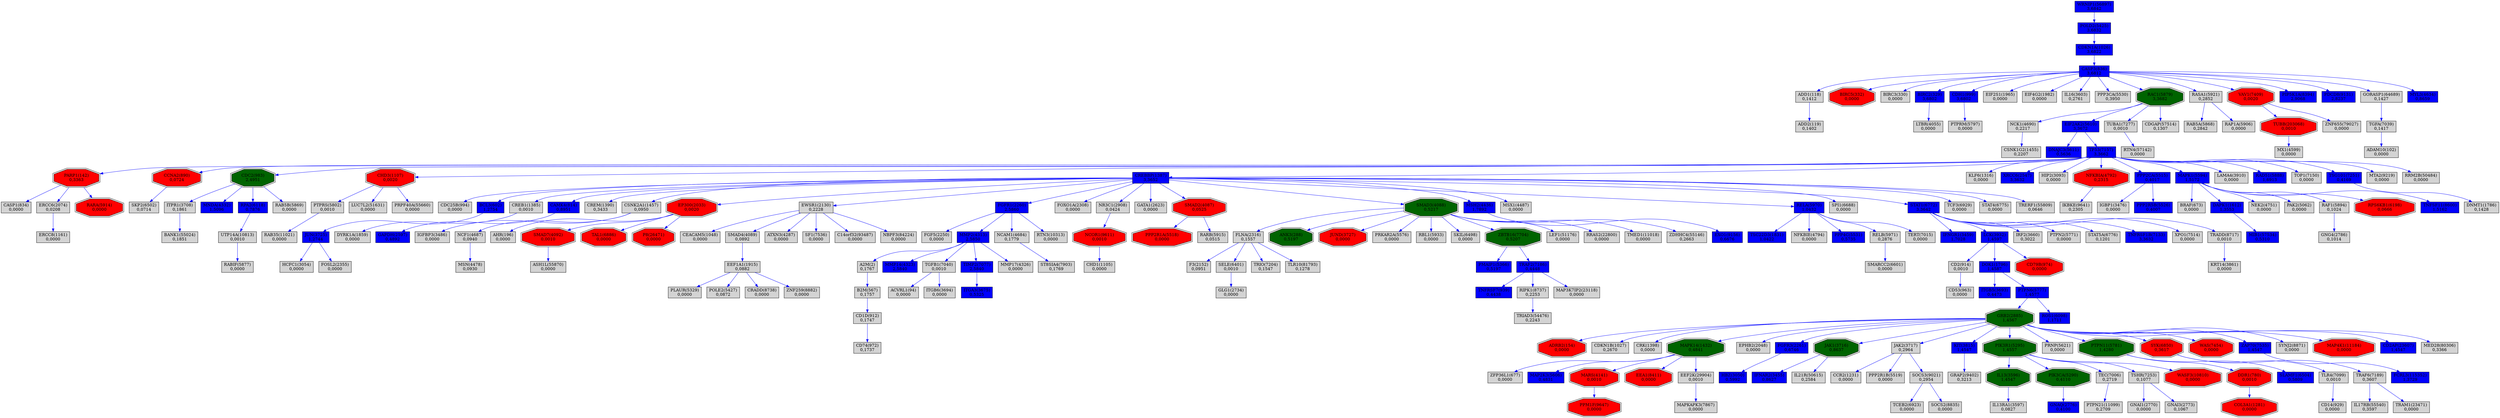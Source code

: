 digraph tmp_ans0 {
N_0 [shape = box, style = filled, fillcolor = lightgray, label = "ADD1(118)\n0,1412"];
N_1 [shape = box, style = filled, fillcolor = lightgray, label = "ADD2(119)\n0,1402"];
N_2 [shape = doubleoctagon, style = filled, fillcolor = red, label = "PARP1(142)\n0,3363"];
N_3 [shape = doubleoctagon, style = filled, fillcolor = red, label = "ADRB2(154)\n0,0000"];
N_4 [shape = box, style = filled, fillcolor = lightgray, label = "AHR(196)\n0,0000"];
N_5 [shape = box, style = filled, fillcolor = lightgray, label = "A2M(2)\n0,1767"];
N_6 [shape = box, style = filled, fillcolor = lightgray, label = "ACVRL1(94)\n0,0000"];
N_7 [shape = doubleoctagon, style = filled, fillcolor = red, label = "BIRC5(332)\n0,0000"];
N_8 [shape = box, style = filled, fillcolor = lightgray, label = "ADAM10(102)\n0,0000"];
N_9 [shape = box, style = filled, fillcolor = lightgray, label = "B2M(567)\n0,1757"];
N_10 [shape = box, style = filled, fillcolor = lightgray, label = "BRAF(673)\n0,0000"];
N_11 [shape = doubleoctagon, style = filled, fillcolor = red, label = "DDR1(780)\n0,0010"];
N_12 [shape = box, style = filled, fillcolor = lightgray, label = "CASP1(834)\n0,0000"];
N_13 [shape = box, style = filled, fillcolor = blue, label = "CASP3(836)\n3,6812"];
N_14 [shape = box, style = filled, fillcolor = lightgray, label = "BIRC3(330)\n0,0000"];
N_15 [shape = box, style = filled, fillcolor = blue, label = "BIRC2(329)\n3,6802"];
N_16 [shape = box, style = filled, fillcolor = lightgray, label = "CD2(914)\n0,0010"];
N_17 [shape = box, style = filled, fillcolor = blue, label = "TNFRSF7(939)\n0,4438"];
N_18 [shape = box, style = filled, fillcolor = lightgray, label = "CD74(972)\n0,1737"];
N_19 [shape = box, style = filled, fillcolor = lightgray, label = "CD1D(912)\n0,1747"];
N_20 [shape = doubleoctagon, style = filled, fillcolor = red, label = "CCNA2(890)\n0,0724"];
N_21 [shape = doubleoctagon, style = filled, fillcolor = darkgreen, label = "CDC2(983)\n2,4951"];
N_22 [shape = box, style = filled, fillcolor = blue, label = "CDH1(999)\n3,6802"];
N_23 [shape = box, style = filled, fillcolor = blue, label = "CDKN1A(1026)\n3,6822"];
N_24 [shape = doubleoctagon, style = filled, fillcolor = red, label = "CHD3(1107)\n0,0020"];
N_25 [shape = box, style = filled, fillcolor = lightgray, label = "CDC25B(994)\n0,0000"];
N_26 [shape = box, style = filled, fillcolor = lightgray, label = "CDKN1B(1027)\n0,2670"];
N_27 [shape = box, style = filled, fillcolor = lightgray, label = "CCR2(1231)\n0,0000"];
N_28 [shape = box, style = filled, fillcolor = blue, label = "BCL3(602)\n1,2754"];
N_29 [shape = box, style = filled, fillcolor = lightgray, label = "CREB1(1385)\n0,0010"];
N_30 [shape = box, style = filled, fillcolor = blue, label = "CREBBP(1387)\n3,3652"];
N_31 [shape = box, style = filled, fillcolor = blue, label = "CAMK4(814)\n0,8951"];
N_32 [shape = box, style = filled, fillcolor = lightgray, label = "CREM(1390)\n0,3433"];
N_33 [shape = box, style = filled, fillcolor = lightgray, label = "CRK(1398)\n0,0000"];
N_34 [shape = box, style = filled, fillcolor = lightgray, label = "ZFP36L1(677)\n0,0000"];
N_35 [shape = box, style = filled, fillcolor = lightgray, label = "CSNK2A1(1457)\n0,0950"];
N_36 [shape = doubleoctagon, style = filled, fillcolor = darkgreen, label = "MAPK14(1432)\n0,4841"];
N_37 [shape = box, style = filled, fillcolor = lightgray, label = "CD14(929)\n0,0000"];
N_38 [shape = box, style = filled, fillcolor = blue, label = "DAPK1(1612)\n1,3553"];
N_39 [shape = box, style = filled, fillcolor = lightgray, label = "ERCC8(1161)\n0,0000"];
N_40 [shape = box, style = filled, fillcolor = lightgray, label = "DNMT1(1786)\n0,1428"];
N_41 [shape = box, style = filled, fillcolor = blue, label = "TSC22D3(1831)\n1,0422"];
N_42 [shape = box, style = filled, fillcolor = lightgray, label = "EEF1A1(1915)\n0,0882"];
N_43 [shape = box, style = filled, fillcolor = lightgray, label = "KLF6(1316)\n0,0000"];
N_44 [shape = box, style = filled, fillcolor = lightgray, label = "EIF2S1(1965)\n0,0000"];
N_45 [shape = box, style = filled, fillcolor = lightgray, label = "EIF4G2(1982)\n0,0000"];
N_46 [shape = doubleoctagon, style = filled, fillcolor = red, label = "EP300(2033)\n0,0020"];
N_47 [shape = box, style = filled, fillcolor = lightgray, label = "EPHB2(2048)\n0,0000"];
N_48 [shape = box, style = filled, fillcolor = lightgray, label = "CEACAM5(1048)\n0,0000"];
N_49 [shape = box, style = filled, fillcolor = lightgray, label = "EWSR1(2130)\n0,2228"];
N_50 [shape = box, style = filled, fillcolor = lightgray, label = "F3(2152)\n0,0951"];
N_51 [shape = box, style = filled, fillcolor = blue, label = "DOK1(1796)\n1,4587"];
N_52 [shape = doubleoctagon, style = filled, fillcolor = red, label = "COL3A1(1281)\n0,0000"];
N_53 [shape = box, style = filled, fillcolor = blue, label = "FGFR1(2260)\n2,5860"];
N_54 [shape = box, style = filled, fillcolor = lightgray, label = "FGF5(2250)\n0,0000"];
N_55 [shape = box, style = filled, fillcolor = blue, label = "FGFR3(2261)\n0,6746"];
N_56 [shape = box, style = filled, fillcolor = lightgray, label = "DYRK1A(1859)\n0,0000"];
N_57 [shape = box, style = filled, fillcolor = lightgray, label = "FLNA(2316)\n0,1557"];
N_58 [shape = doubleoctagon, style = filled, fillcolor = red, label = "CD79B(974)\n0,0000"];
N_59 [shape = box, style = filled, fillcolor = lightgray, label = "FOXO1A(2308)\n0,0000"];
N_60 [shape = box, style = filled, fillcolor = blue, label = "GAPDH(2597)\n0,4892"];
N_61 [shape = box, style = filled, fillcolor = blue, label = "XRCC6(2547)\n3,3632"];
N_62 [shape = box, style = filled, fillcolor = lightgray, label = "CD53(963)\n0,0000"];
N_63 [shape = box, style = filled, fillcolor = lightgray, label = "GNAI1(2770)\n0,0000"];
N_64 [shape = box, style = filled, fillcolor = lightgray, label = "GNAI3(2773)\n0,1067"];
N_65 [shape = box, style = filled, fillcolor = blue, label = "GNAQ(2776)\n0,4100"];
N_66 [shape = doubleoctagon, style = filled, fillcolor = darkgreen, label = "GRB2(2885)\n1,4567"];
N_67 [shape = box, style = filled, fillcolor = lightgray, label = "NR3C1(2908)\n0,0424"];
N_68 [shape = box, style = filled, fillcolor = lightgray, label = "ERCC6(2074)\n0,0208"];
N_69 [shape = box, style = filled, fillcolor = blue, label = "HBZ(3050)\n0,5992"];
N_70 [shape = box, style = filled, fillcolor = lightgray, label = "HCFC1(3054)\n0,0000"];
N_71 [shape = box, style = filled, fillcolor = lightgray, label = "CHD1(1105)\n0,0000"];
N_72 [shape = box, style = filled, fillcolor = blue, label = "IFNAR2(3455)\n0,8627"];
N_73 [shape = box, style = filled, fillcolor = blue, label = "IFNGR1(3459)\n1,7028"];
N_74 [shape = doubleoctagon, style = filled, fillcolor = darkgreen, label = "IL13(3596)\n1,4547"];
N_75 [shape = box, style = filled, fillcolor = lightgray, label = "IL16(3603)\n0,2761"];
N_76 [shape = box, style = filled, fillcolor = blue, label = "ITGA3(3675)\n0,5325"];
N_77 [shape = box, style = filled, fillcolor = blue, label = "ITGB5(3693)\n0,4473"];
N_78 [shape = box, style = filled, fillcolor = lightgray, label = "ITPR1(3708)\n0,1861"];
N_79 [shape = doubleoctagon, style = filled, fillcolor = darkgreen, label = "JAK1(3716)\n0,8637"];
N_80 [shape = box, style = filled, fillcolor = lightgray, label = "JAK2(3717)\n0,2964"];
N_81 [shape = box, style = filled, fillcolor = blue, label = "JUN(3725)\n1,2744"];
N_82 [shape = box, style = filled, fillcolor = lightgray, label = "FOSL2(2355)\n0,0000"];
N_83 [shape = doubleoctagon, style = filled, fillcolor = darkgreen, label = "ANK3(288)\n0,5197"];
N_84 [shape = box, style = filled, fillcolor = blue, label = "KIT(3815)\n1,4547"];
N_85 [shape = box, style = filled, fillcolor = lightgray, label = "IGFBP3(3486)\n0,0000"];
N_86 [shape = box, style = filled, fillcolor = blue, label = "LCK(3932)\n1,4597"];
N_87 [shape = box, style = filled, fillcolor = lightgray, label = "GATA1(2623)\n0,0000"];
N_88 [shape = box, style = filled, fillcolor = lightgray, label = "LTBR(4055)\n0,0000"];
N_89 [shape = doubleoctagon, style = filled, fillcolor = red, label = "SMAD2(4087)\n0,0525"];
N_90 [shape = doubleoctagon, style = filled, fillcolor = red, label = "JUND(3727)\n0,0000"];
N_91 [shape = doubleoctagon, style = filled, fillcolor = darkgreen, label = "SMAD3(4088)\n0,5217"];
N_92 [shape = box, style = filled, fillcolor = lightgray, label = "SMAD4(4089)\n0,0892"];
N_93 [shape = doubleoctagon, style = filled, fillcolor = red, label = "SMAD7(4092)\n0,0010"];
N_94 [shape = box, style = filled, fillcolor = lightgray, label = "IGBP1(3476)\n0,0000"];
N_95 [shape = box, style = filled, fillcolor = blue, label = "MMP2(4313)\n2,5850"];
N_96 [shape = box, style = filled, fillcolor = blue, label = "MSH2(4436)\n1,7892"];
N_97 [shape = box, style = filled, fillcolor = lightgray, label = "MSN(4478)\n0,0930"];
N_98 [shape = box, style = filled, fillcolor = lightgray, label = "MSX1(4487)\n0,0000"];
N_99 [shape = box, style = filled, fillcolor = lightgray, label = "MX1(4599)\n0,0000"];
N_100 [shape = box, style = filled, fillcolor = lightgray, label = "NCAM1(4684)\n0,1779"];
N_101 [shape = box, style = filled, fillcolor = lightgray, label = "NCF1(4687)\n0,0940"];
N_102 [shape = box, style = filled, fillcolor = lightgray, label = "CSNK1G2(1455)\n0,2207"];
N_103 [shape = box, style = filled, fillcolor = lightgray, label = "HIP2(3093)\n0,0000"];
N_104 [shape = box, style = filled, fillcolor = lightgray, label = "NCK1(4690)\n0,2217"];
N_105 [shape = box, style = filled, fillcolor = lightgray, label = "NEK2(4751)\n0,0000"];
N_106 [shape = box, style = filled, fillcolor = lightgray, label = "IRF2(3660)\n0,3022"];
N_107 [shape = box, style = filled, fillcolor = lightgray, label = "GLG1(2734)\n0,0000"];
N_108 [shape = doubleoctagon, style = filled, fillcolor = red, label = "NFKBIA(4792)\n0,2315"];
N_109 [shape = box, style = filled, fillcolor = lightgray, label = "PAK2(5062)\n0,0000"];
N_110 [shape = doubleoctagon, style = filled, fillcolor = darkgreen, label = "PIK3R1(5295)\n1,4557"];
N_111 [shape = doubleoctagon, style = filled, fillcolor = darkgreen, label = "PIK3CA(5290)\n0,4110"];
N_112 [shape = box, style = filled, fillcolor = lightgray, label = "KRT14(3861)\n0,0000"];
N_113 [shape = box, style = filled, fillcolor = blue, label = "PMAIP1(5366)\n0,5197"];
N_114 [shape = box, style = filled, fillcolor = blue, label = "PPP2CA(5515)\n0,4017"];
N_115 [shape = box, style = filled, fillcolor = lightgray, label = "PPP2R1B(5519)\n0,0000"];
N_116 [shape = doubleoctagon, style = filled, fillcolor = red, label = "PPP2R1A(5518)\n0,0000"];
N_117 [shape = box, style = filled, fillcolor = lightgray, label = "PPP3CA(5530)\n0,3950"];
N_118 [shape = box, style = filled, fillcolor = lightgray, label = "NFKBIE(4794)\n0,0000"];
N_119 [shape = box, style = filled, fillcolor = lightgray, label = "PRKAR2A(5576)\n0,0000"];
N_120 [shape = box, style = filled, fillcolor = blue, label = "MAPK1(5594)\n1,5172"];
N_121 [shape = box, style = filled, fillcolor = blue, label = "EIF2AK2(5610)\n3,3672"];
N_122 [shape = box, style = filled, fillcolor = blue, label = "DNAJC3(5611)\n0,5636"];
N_123 [shape = box, style = filled, fillcolor = lightgray, label = "PRNP(5621)\n0,0000"];
N_124 [shape = box, style = filled, fillcolor = lightgray, label = "ATXN3(4287)\n0,0000"];
N_125 [shape = box, style = filled, fillcolor = lightgray, label = "LAMA4(3910)\n0,0000"];
N_126 [shape = box, style = filled, fillcolor = blue, label = "PTPN6(5777)\n1,4577"];
N_127 [shape = box, style = filled, fillcolor = lightgray, label = "PTPRM(5797)\n0,0000"];
N_128 [shape = doubleoctagon, style = filled, fillcolor = darkgreen, label = "PTPN11(5781)\n1,4280"];
N_129 [shape = box, style = filled, fillcolor = lightgray, label = "RAB5A(5868)\n0,2842"];
N_130 [shape = doubleoctagon, style = filled, fillcolor = darkgreen, label = "RAC1(5879)\n3,3682"];
N_131 [shape = box, style = filled, fillcolor = blue, label = "RAD51(5888)\n1,6913"];
N_132 [shape = box, style = filled, fillcolor = lightgray, label = "RAF1(5894)\n0,1024"];
N_133 [shape = box, style = filled, fillcolor = lightgray, label = "GNG4(2786)\n0,1014"];
N_134 [shape = box, style = filled, fillcolor = lightgray, label = "RAP1A(5906)\n0,0000"];
N_135 [shape = box, style = filled, fillcolor = lightgray, label = "RASA1(5921)\n0,2852"];
N_136 [shape = box, style = filled, fillcolor = blue, label = "MNDA(4332)\n1,5096"];
N_137 [shape = doubleoctagon, style = filled, fillcolor = red, label = "RARA(5914)\n0,0000"];
N_138 [shape = box, style = filled, fillcolor = lightgray, label = "RBL1(5933)\n0,0000"];
N_139 [shape = box, style = filled, fillcolor = blue, label = "PPP4C(5531)\n0,5735"];
N_140 [shape = box, style = filled, fillcolor = blue, label = "RELA(5970)\n1,0432"];
N_141 [shape = box, style = filled, fillcolor = lightgray, label = "RELB(5971)\n0,2876"];
N_142 [shape = box, style = filled, fillcolor = blue, label = "RPA2(6118)\n0,7876"];
N_143 [shape = box, style = filled, fillcolor = lightgray, label = "RARB(5915)\n0,0515"];
N_144 [shape = box, style = filled, fillcolor = blue, label = "MAP2K3(5606)\n0,4831"];
N_145 [shape = box, style = filled, fillcolor = blue, label = "MMP14(4323)\n2,5840"];
N_146 [shape = box, style = filled, fillcolor = lightgray, label = "SELE(6401)\n0,0010"];
N_147 [shape = box, style = filled, fillcolor = lightgray, label = "PTPN2(5771)\n0,0000"];
N_148 [shape = box, style = filled, fillcolor = lightgray, label = "SKIL(6498)\n0,0000"];
N_149 [shape = box, style = filled, fillcolor = blue, label = "SLAMF1(6504)\n0,5809"];
N_150 [shape = box, style = filled, fillcolor = lightgray, label = "SPI1(6688)\n0,0000"];
N_151 [shape = box, style = filled, fillcolor = blue, label = "STAT1(6772)\n3,3642"];
N_152 [shape = box, style = filled, fillcolor = lightgray, label = "STAT5A(6776)\n0,1201"];
N_153 [shape = doubleoctagon, style = filled, fillcolor = red, label = "RPS6KB1(6198)\n0,0666"];
N_154 [shape = box, style = filled, fillcolor = lightgray, label = "PLAUR(5329)\n0,0000"];
N_155 [shape = doubleoctagon, style = filled, fillcolor = red, label = "SYK(6850)\n0,3617"];
N_156 [shape = box, style = filled, fillcolor = lightgray, label = "TCEB2(6923)\n0,0000"];
N_157 [shape = box, style = filled, fillcolor = lightgray, label = "TCF3(6929)\n0,0000"];
N_158 [shape = doubleoctagon, style = filled, fillcolor = red, label = "TAL1(6886)\n0,0000"];
N_159 [shape = box, style = filled, fillcolor = lightgray, label = "SKP2(6502)\n0,0714"];
N_160 [shape = box, style = filled, fillcolor = lightgray, label = "TEC(7006)\n0,2719"];
N_161 [shape = box, style = filled, fillcolor = lightgray, label = "TERT(7015)\n0,0000"];
N_162 [shape = box, style = filled, fillcolor = lightgray, label = "RAB5B(5869)\n0,0000"];
N_163 [shape = box, style = filled, fillcolor = lightgray, label = "TGFA(7039)\n0,1417"];
N_164 [shape = box, style = filled, fillcolor = lightgray, label = "ITGB6(3694)\n0,0000"];
N_165 [shape = box, style = filled, fillcolor = lightgray, label = "TGFB1(7040)\n0,0010"];
N_166 [shape = box, style = filled, fillcolor = lightgray, label = "POLE2(5427)\n0,0872"];
N_167 [shape = box, style = filled, fillcolor = lightgray, label = "TLR4(7099)\n0,0010"];
N_168 [shape = box, style = filled, fillcolor = lightgray, label = "TOP1(7150)\n0,0000"];
N_169 [shape = box, style = filled, fillcolor = blue, label = "TP53(7157)\n3,3662"];
N_170 [shape = box, style = filled, fillcolor = blue, label = "TNFRSF1B(7133)\n3,3632"];
N_171 [shape = box, style = filled, fillcolor = blue, label = "TRAF2(7186)\n0,4448"];
N_172 [shape = box, style = filled, fillcolor = lightgray, label = "TRAF6(7189)\n0,3607"];
N_173 [shape = box, style = filled, fillcolor = lightgray, label = "TSHR(7253)\n0,1077"];
N_174 [shape = box, style = filled, fillcolor = blue, label = "TSG101(7251)\n0,4169"];
N_175 [shape = box, style = filled, fillcolor = lightgray, label = "TUBA1(7277)\n0,0010"];
N_176 [shape = doubleoctagon, style = filled, fillcolor = red, label = "WAS(7454)\n0,0000"];
N_177 [shape = box, style = filled, fillcolor = blue, label = "POLD2(5425)\n3,6832"];
N_178 [shape = box, style = filled, fillcolor = lightgray, label = "XPO1(7514)\n0,0000"];
N_179 [shape = doubleoctagon, style = filled, fillcolor = red, label = "VAV1(7409)\n0,0020"];
N_180 [shape = box, style = filled, fillcolor = blue, label = "ZAP70(7535)\n1,4547"];
N_181 [shape = doubleoctagon, style = filled, fillcolor = darkgreen, label = "ZBTB16(7704)\n0,5207"];
N_182 [shape = box, style = filled, fillcolor = lightgray, label = "ST8SIA4(7903)\n0,1769"];
N_183 [shape = doubleoctagon, style = filled, fillcolor = red, label = "MARS(4141)\n0,0010"];
N_184 [shape = box, style = filled, fillcolor = lightgray, label = "SF1(7536)\n0,0000"];
N_185 [shape = doubleoctagon, style = filled, fillcolor = red, label = "EEA1(8411)\n0,0000"];
N_186 [shape = box, style = filled, fillcolor = lightgray, label = "PTPRS(5802)\n0,0010"];
N_187 [shape = box, style = filled, fillcolor = blue, label = "TNFSF11(8600)\n1,5162"];
N_188 [shape = box, style = filled, fillcolor = blue, label = "PIP5K1A(8394)\n2,9068"];
N_189 [shape = box, style = filled, fillcolor = lightgray, label = "TRADD(8717)\n0,0010"];
N_190 [shape = box, style = filled, fillcolor = lightgray, label = "RIPK1(8737)\n0,2253"];
N_191 [shape = box, style = filled, fillcolor = lightgray, label = "SYNJ2(8871)\n0,0000"];
N_192 [shape = box, style = filled, fillcolor = lightgray, label = "SOCS2(8835)\n0,0000"];
N_193 [shape = box, style = filled, fillcolor = lightgray, label = "SMARCC2(6601)\n0,0000"];
N_194 [shape = box, style = filled, fillcolor = lightgray, label = "STAT4(6775)\n0,0000"];
N_195 [shape = doubleoctagon, style = filled, fillcolor = red, label = "NCOR1(9611)\n0,0010"];
N_196 [shape = doubleoctagon, style = filled, fillcolor = red, label = "PPM1F(9647)\n0,0000"];
N_197 [shape = box, style = filled, fillcolor = lightgray, label = "GRAP2(9402)\n0,3213"];
N_198 [shape = box, style = filled, fillcolor = blue, label = "PDCD8(9131)\n2,8237"];
N_199 [shape = box, style = filled, fillcolor = lightgray, label = "IKBKE(9641)\n0,2305"];
N_200 [shape = box, style = filled, fillcolor = lightgray, label = "RTN3(10313)\n0,0000"];
N_201 [shape = box, style = filled, fillcolor = blue, label = "ROS1(6098)\n1,1711"];
N_202 [shape = box, style = filled, fillcolor = lightgray, label = "RABIF(5877)\n0,0000"];
N_203 [shape = box, style = filled, fillcolor = lightgray, label = "UTP14A(10813)\n0,0010"];
N_204 [shape = box, style = filled, fillcolor = lightgray, label = "CRADD(8738)\n0,0000"];
N_205 [shape = doubleoctagon, style = filled, fillcolor = red, label = "MAP4K1(11184)\n0,0000"];
N_206 [shape = box, style = filled, fillcolor = lightgray, label = "MTA2(9219)\n0,0000"];
N_207 [shape = box, style = filled, fillcolor = blue, label = "CD2AP(23607)\n1,4547"];
N_208 [shape = box, style = filled, fillcolor = lightgray, label = "MAPKAPK3(7867)\n0,0000"];
N_209 [shape = box, style = filled, fillcolor = lightgray, label = "LEF1(51176)\n0,0000"];
N_210 [shape = box, style = filled, fillcolor = lightgray, label = "LUC7L2(51631)\n0,0000"];
N_211 [shape = box, style = filled, fillcolor = lightgray, label = "TRIAD3(54476)\n0,2243"];
N_212 [shape = box, style = filled, fillcolor = lightgray, label = "RRAS2(22800)\n0,0000"];
N_213 [shape = box, style = filled, fillcolor = lightgray, label = "PRPF40A(55660)\n0,0000"];
N_214 [shape = box, style = filled, fillcolor = lightgray, label = "ZNF259(8882)\n0,0000"];
N_215 [shape = box, style = filled, fillcolor = blue, label = "WRNIP1(56897)\n3,6842"];
N_216 [shape = box, style = filled, fillcolor = lightgray, label = "IL21R(50615)\n0,2584"];
N_217 [shape = box, style = filled, fillcolor = lightgray, label = "GORASP1(64689)\n0,1427"];
N_218 [shape = box, style = filled, fillcolor = lightgray, label = "IL17RB(55540)\n0,3597"];
N_219 [shape = box, style = filled, fillcolor = lightgray, label = "RTN4(57142)\n0,0000"];
N_220 [shape = box, style = filled, fillcolor = lightgray, label = "RAB35(11021)\n0,0000"];
N_221 [shape = box, style = filled, fillcolor = lightgray, label = "MED28(80306)\n0,3366"];
N_222 [shape = box, style = filled, fillcolor = lightgray, label = "C14orf32(93487)\n0,0000"];
N_223 [shape = box, style = filled, fillcolor = lightgray, label = "TRAM1(23471)\n0,0000"];
N_224 [shape = box, style = filled, fillcolor = lightgray, label = "NBPF3(84224)\n0,0000"];
N_225 [shape = doubleoctagon, style = filled, fillcolor = red, label = "WASF3(10810)\n0,0000"];
N_226 [shape = doubleoctagon, style = filled, fillcolor = red, label = "TUBB(203068)\n0,0010"];
N_227 [shape = box, style = filled, fillcolor = lightgray, label = "MAP3K7IP2(23118)\n0,0000"];
N_228 [shape = box, style = filled, fillcolor = lightgray, label = "TRIO(7204)\n0,1547"];
N_229 [shape = box, style = filled, fillcolor = lightgray, label = "PTPN21(11099)\n0,2709"];
N_230 [shape = box, style = filled, fillcolor = blue, label = "MYL3(4634)\n0,8659"];
N_231 [shape = box, style = filled, fillcolor = lightgray, label = "TLR10(81793)\n0,1278"];
N_232 [shape = box, style = filled, fillcolor = lightgray, label = "ZNF655(79027)\n0,0000"];
N_233 [shape = box, style = filled, fillcolor = lightgray, label = "TRERF1(55809)\n0,0646"];
N_234 [shape = box, style = filled, fillcolor = lightgray, label = "SOCS3(9021)\n0,2954"];
N_235 [shape = box, style = filled, fillcolor = lightgray, label = "EEF2K(29904)\n0,0010"];
N_236 [shape = box, style = filled, fillcolor = lightgray, label = "CDGAP(57514)\n0,1307"];
N_237 [shape = box, style = filled, fillcolor = blue, label = "MIB1(57534)\n0,5310"];
N_238 [shape = box, style = filled, fillcolor = lightgray, label = "IL13RA1(3597)\n0,0827"];
N_239 [shape = doubleoctagon, style = filled, fillcolor = red, label = "P8(26471)\n0,0000"];
N_240 [shape = box, style = filled, fillcolor = blue, label = "TIMP2(7077)\n2,5840"];
N_241 [shape = box, style = filled, fillcolor = lightgray, label = "BANK1(55024)\n0,1851"];
N_242 [shape = box, style = filled, fillcolor = lightgray, label = "MMP17(4326)\n0,0000"];
N_243 [shape = box, style = filled, fillcolor = lightgray, label = "TMED1(11018)\n0,0000"];
N_244 [shape = box, style = filled, fillcolor = lightgray, label = "ZDHHC4(55146)\n0,2663"];
N_245 [shape = box, style = filled, fillcolor = lightgray, label = "ASH1L(55870)\n0,0000"];
N_246 [shape = box, style = filled, fillcolor = blue, label = "EXO1(9156)\n0,6676"];
N_247 [shape = box, style = filled, fillcolor = blue, label = "PPP2R5B(5526)\n0,4007"];
N_248 [shape = box, style = filled, fillcolor = lightgray, label = "RRM2B(50484)\n0,0000"];
N_249 [shape = box, style = filled, fillcolor = blue, label = "FCRL3(115352)\n1,3729"];
N_0 -> N_1 [ color = blue ];
N_5 -> N_9 [ color = blue ];
N_2 -> N_12 [ color = blue ];
N_13 -> N_0 [ color = blue ];
N_13 -> N_7 [ color = blue ];
N_13 -> N_14 [ color = blue ];
N_13 -> N_15 [ color = blue ];
N_9 -> N_19 [ color = blue ];
N_19 -> N_18 [ color = blue ];
N_13 -> N_22 [ color = blue ];
N_23 -> N_13 [ color = blue ];
N_30 -> N_25 [ color = blue ];
N_30 -> N_28 [ color = blue ];
N_30 -> N_29 [ color = blue ];
N_30 -> N_31 [ color = blue ];
N_30 -> N_32 [ color = blue ];
N_30 -> N_35 [ color = blue ];
N_36 -> N_34 [ color = blue ];
N_13 -> N_44 [ color = blue ];
N_13 -> N_45 [ color = blue ];
N_46 -> N_4 [ color = blue ];
N_30 -> N_46 [ color = blue ];
N_30 -> N_49 [ color = blue ];
N_49 -> N_48 [ color = blue ];
N_11 -> N_52 [ color = blue ];
N_30 -> N_53 [ color = blue ];
N_53 -> N_54 [ color = blue ];
N_29 -> N_56 [ color = blue ];
N_57 -> N_50 [ color = blue ];
N_30 -> N_59 [ color = blue ];
N_31 -> N_60 [ color = blue ];
N_16 -> N_62 [ color = blue ];
N_66 -> N_3 [ color = blue ];
N_66 -> N_26 [ color = blue ];
N_66 -> N_33 [ color = blue ];
N_66 -> N_36 [ color = blue ];
N_66 -> N_47 [ color = blue ];
N_66 -> N_55 [ color = blue ];
N_30 -> N_67 [ color = blue ];
N_2 -> N_68 [ color = blue ];
N_68 -> N_39 [ color = blue ];
N_55 -> N_69 [ color = blue ];
N_13 -> N_75 [ color = blue ];
N_51 -> N_77 [ color = blue ];
N_21 -> N_78 [ color = blue ];
N_66 -> N_79 [ color = blue ];
N_79 -> N_72 [ color = blue ];
N_80 -> N_27 [ color = blue ];
N_66 -> N_80 [ color = blue ];
N_28 -> N_81 [ color = blue ];
N_81 -> N_70 [ color = blue ];
N_81 -> N_82 [ color = blue ];
N_66 -> N_84 [ color = blue ];
N_35 -> N_85 [ color = blue ];
N_86 -> N_16 [ color = blue ];
N_86 -> N_51 [ color = blue ];
N_86 -> N_58 [ color = blue ];
N_30 -> N_87 [ color = blue ];
N_15 -> N_88 [ color = blue ];
N_30 -> N_89 [ color = blue ];
N_30 -> N_91 [ color = blue ];
N_91 -> N_57 [ color = blue ];
N_91 -> N_83 [ color = blue ];
N_91 -> N_90 [ color = blue ];
N_92 -> N_42 [ color = blue ];
N_49 -> N_92 [ color = blue ];
N_46 -> N_93 [ color = blue ];
N_95 -> N_5 [ color = blue ];
N_53 -> N_95 [ color = blue ];
N_30 -> N_96 [ color = blue ];
N_30 -> N_98 [ color = blue ];
N_53 -> N_100 [ color = blue ];
N_35 -> N_101 [ color = blue ];
N_101 -> N_97 [ color = blue ];
N_104 -> N_102 [ color = blue ];
N_66 -> N_110 [ color = blue ];
N_110 -> N_74 [ color = blue ];
N_111 -> N_65 [ color = blue ];
N_110 -> N_111 [ color = blue ];
N_114 -> N_94 [ color = blue ];
N_80 -> N_115 [ color = blue ];
N_89 -> N_116 [ color = blue ];
N_13 -> N_117 [ color = blue ];
N_91 -> N_119 [ color = blue ];
N_120 -> N_10 [ color = blue ];
N_120 -> N_38 [ color = blue ];
N_120 -> N_105 [ color = blue ];
N_120 -> N_109 [ color = blue ];
N_121 -> N_122 [ color = blue ];
N_66 -> N_123 [ color = blue ];
N_49 -> N_124 [ color = blue ];
N_51 -> N_126 [ color = blue ];
N_126 -> N_66 [ color = blue ];
N_22 -> N_127 [ color = blue ];
N_128 -> N_11 [ color = blue ];
N_66 -> N_128 [ color = blue ];
N_13 -> N_130 [ color = blue ];
N_130 -> N_104 [ color = blue ];
N_130 -> N_121 [ color = blue ];
N_120 -> N_132 [ color = blue ];
N_132 -> N_133 [ color = blue ];
N_13 -> N_135 [ color = blue ];
N_135 -> N_129 [ color = blue ];
N_135 -> N_134 [ color = blue ];
N_21 -> N_136 [ color = blue ];
N_2 -> N_137 [ color = blue ];
N_91 -> N_138 [ color = blue ];
N_30 -> N_140 [ color = blue ];
N_140 -> N_41 [ color = blue ];
N_140 -> N_118 [ color = blue ];
N_140 -> N_139 [ color = blue ];
N_140 -> N_141 [ color = blue ];
N_21 -> N_142 [ color = blue ];
N_89 -> N_143 [ color = blue ];
N_36 -> N_144 [ color = blue ];
N_95 -> N_145 [ color = blue ];
N_57 -> N_146 [ color = blue ];
N_146 -> N_107 [ color = blue ];
N_91 -> N_148 [ color = blue ];
N_128 -> N_149 [ color = blue ];
N_30 -> N_150 [ color = blue ];
N_30 -> N_151 [ color = blue ];
N_151 -> N_73 [ color = blue ];
N_151 -> N_86 [ color = blue ];
N_151 -> N_106 [ color = blue ];
N_151 -> N_147 [ color = blue ];
N_151 -> N_152 [ color = blue ];
N_120 -> N_153 [ color = blue ];
N_42 -> N_154 [ color = blue ];
N_66 -> N_155 [ color = blue ];
N_30 -> N_157 [ color = blue ];
N_46 -> N_158 [ color = blue ];
N_20 -> N_159 [ color = blue ];
N_110 -> N_160 [ color = blue ];
N_140 -> N_161 [ color = blue ];
N_21 -> N_162 [ color = blue ];
N_163 -> N_8 [ color = blue ];
N_165 -> N_6 [ color = blue ];
N_95 -> N_165 [ color = blue ];
N_165 -> N_164 [ color = blue ];
N_42 -> N_166 [ color = blue ];
N_167 -> N_37 [ color = blue ];
N_155 -> N_167 [ color = blue ];
N_169 -> N_2 [ color = blue ];
N_169 -> N_20 [ color = blue ];
N_169 -> N_21 [ color = blue ];
N_169 -> N_24 [ color = blue ];
N_169 -> N_30 [ color = blue ];
N_169 -> N_43 [ color = blue ];
N_169 -> N_61 [ color = blue ];
N_169 -> N_103 [ color = blue ];
N_169 -> N_108 [ color = blue ];
N_169 -> N_114 [ color = blue ];
N_169 -> N_120 [ color = blue ];
N_121 -> N_169 [ color = blue ];
N_169 -> N_125 [ color = blue ];
N_169 -> N_131 [ color = blue ];
N_169 -> N_168 [ color = blue ];
N_151 -> N_170 [ color = blue ];
N_171 -> N_17 [ color = blue ];
N_155 -> N_172 [ color = blue ];
N_173 -> N_63 [ color = blue ];
N_173 -> N_64 [ color = blue ];
N_110 -> N_173 [ color = blue ];
N_174 -> N_40 [ color = blue ];
N_169 -> N_174 [ color = blue ];
N_130 -> N_175 [ color = blue ];
N_66 -> N_176 [ color = blue ];
N_177 -> N_23 [ color = blue ];
N_151 -> N_178 [ color = blue ];
N_13 -> N_179 [ color = blue ];
N_66 -> N_180 [ color = blue ];
N_91 -> N_181 [ color = blue ];
N_181 -> N_113 [ color = blue ];
N_181 -> N_171 [ color = blue ];
N_100 -> N_182 [ color = blue ];
N_36 -> N_183 [ color = blue ];
N_49 -> N_184 [ color = blue ];
N_36 -> N_185 [ color = blue ];
N_24 -> N_186 [ color = blue ];
N_120 -> N_187 [ color = blue ];
N_13 -> N_188 [ color = blue ];
N_189 -> N_112 [ color = blue ];
N_151 -> N_189 [ color = blue ];
N_171 -> N_190 [ color = blue ];
N_66 -> N_191 [ color = blue ];
N_141 -> N_193 [ color = blue ];
N_30 -> N_194 [ color = blue ];
N_67 -> N_195 [ color = blue ];
N_195 -> N_71 [ color = blue ];
N_183 -> N_196 [ color = blue ];
N_84 -> N_197 [ color = blue ];
N_13 -> N_198 [ color = blue ];
N_108 -> N_199 [ color = blue ];
N_53 -> N_200 [ color = blue ];
N_126 -> N_201 [ color = blue ];
N_142 -> N_203 [ color = blue ];
N_203 -> N_202 [ color = blue ];
N_42 -> N_204 [ color = blue ];
N_66 -> N_205 [ color = blue ];
N_169 -> N_206 [ color = blue ];
N_66 -> N_207 [ color = blue ];
N_91 -> N_209 [ color = blue ];
N_24 -> N_210 [ color = blue ];
N_190 -> N_211 [ color = blue ];
N_91 -> N_212 [ color = blue ];
N_24 -> N_213 [ color = blue ];
N_42 -> N_214 [ color = blue ];
N_215 -> N_177 [ color = blue ];
N_79 -> N_216 [ color = blue ];
N_13 -> N_217 [ color = blue ];
N_217 -> N_163 [ color = blue ];
N_172 -> N_218 [ color = blue ];
N_175 -> N_219 [ color = blue ];
N_186 -> N_220 [ color = blue ];
N_66 -> N_221 [ color = blue ];
N_49 -> N_222 [ color = blue ];
N_172 -> N_223 [ color = blue ];
N_49 -> N_224 [ color = blue ];
N_110 -> N_225 [ color = blue ];
N_226 -> N_99 [ color = blue ];
N_179 -> N_226 [ color = blue ];
N_171 -> N_227 [ color = blue ];
N_57 -> N_228 [ color = blue ];
N_160 -> N_229 [ color = blue ];
N_13 -> N_230 [ color = blue ];
N_57 -> N_231 [ color = blue ];
N_179 -> N_232 [ color = blue ];
N_30 -> N_233 [ color = blue ];
N_80 -> N_234 [ color = blue ];
N_234 -> N_156 [ color = blue ];
N_234 -> N_192 [ color = blue ];
N_36 -> N_235 [ color = blue ];
N_235 -> N_208 [ color = blue ];
N_130 -> N_236 [ color = blue ];
N_38 -> N_237 [ color = blue ];
N_74 -> N_238 [ color = blue ];
N_46 -> N_239 [ color = blue ];
N_240 -> N_76 [ color = blue ];
N_95 -> N_240 [ color = blue ];
N_78 -> N_241 [ color = blue ];
N_95 -> N_242 [ color = blue ];
N_91 -> N_243 [ color = blue ];
N_91 -> N_244 [ color = blue ];
N_93 -> N_245 [ color = blue ];
N_96 -> N_246 [ color = blue ];
N_114 -> N_247 [ color = blue ];
N_169 -> N_248 [ color = blue ];
N_180 -> N_249 [ color = blue ];
}
